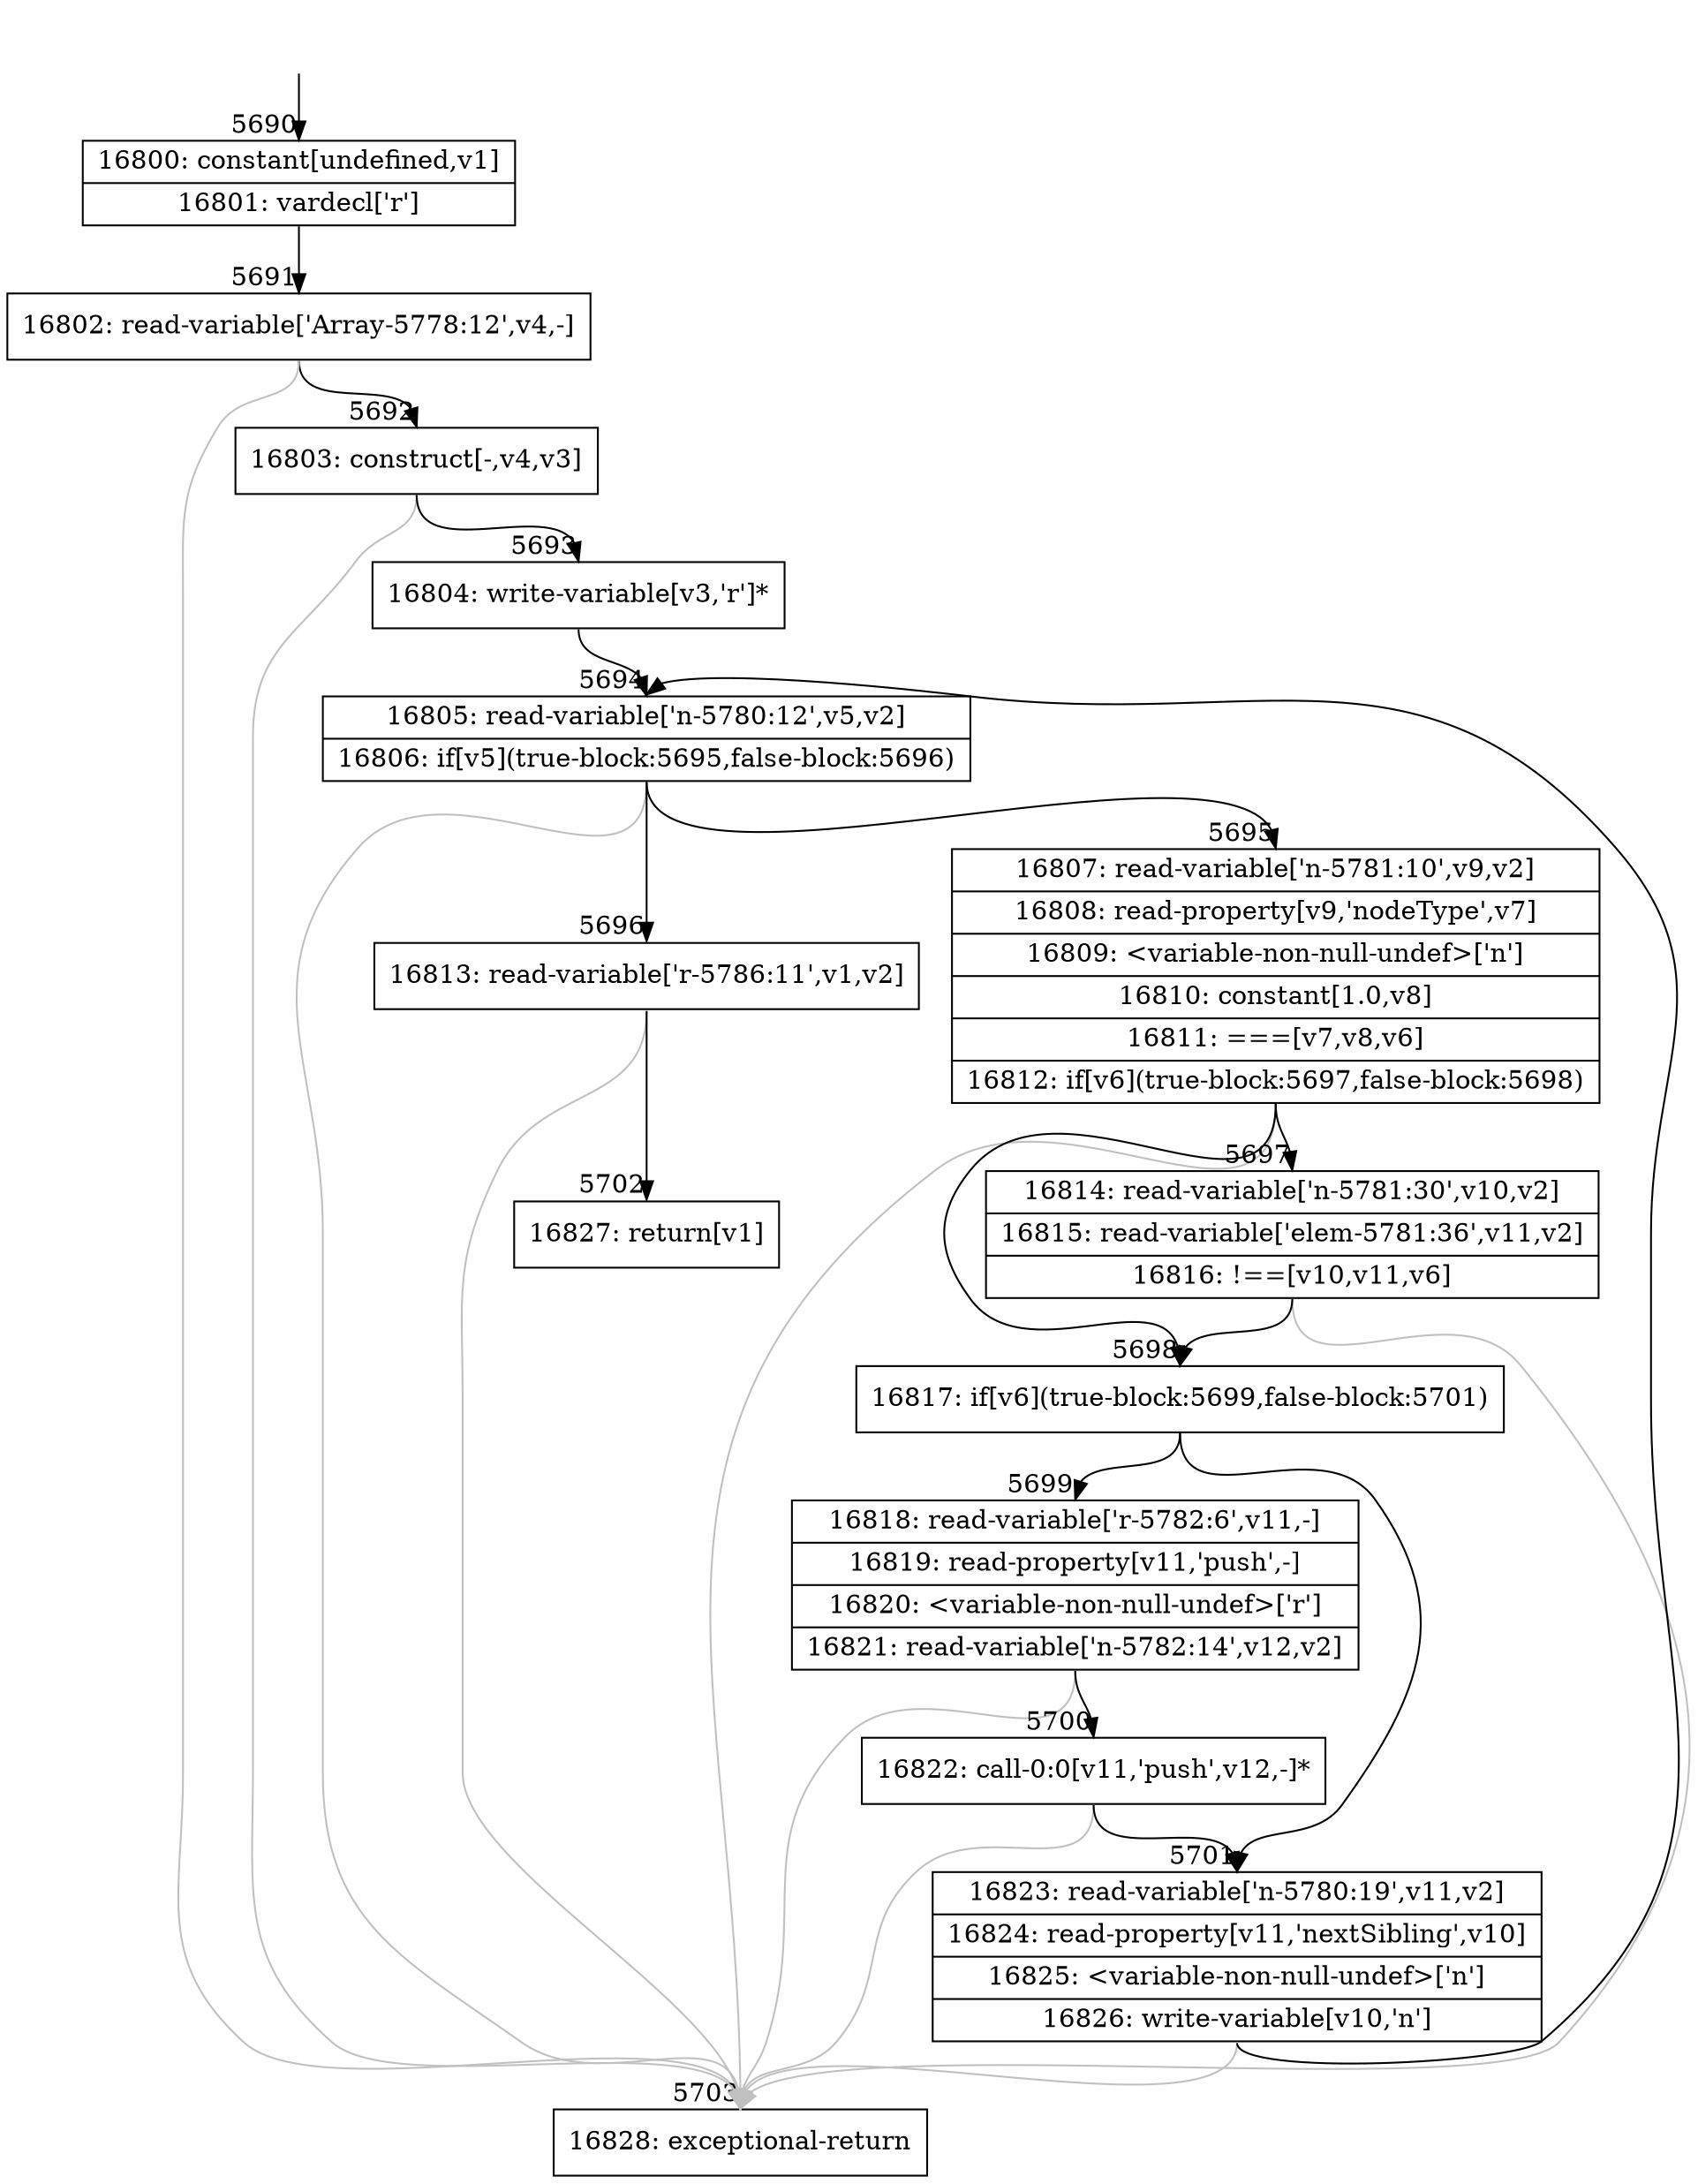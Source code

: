 digraph {
rankdir="TD"
BB_entry366[shape=none,label=""];
BB_entry366 -> BB5690 [tailport=s, headport=n, headlabel="    5690"]
BB5690 [shape=record label="{16800: constant[undefined,v1]|16801: vardecl['r']}" ] 
BB5690 -> BB5691 [tailport=s, headport=n, headlabel="      5691"]
BB5691 [shape=record label="{16802: read-variable['Array-5778:12',v4,-]}" ] 
BB5691 -> BB5692 [tailport=s, headport=n, headlabel="      5692"]
BB5691 -> BB5703 [tailport=s, headport=n, color=gray, headlabel="      5703"]
BB5692 [shape=record label="{16803: construct[-,v4,v3]}" ] 
BB5692 -> BB5693 [tailport=s, headport=n, headlabel="      5693"]
BB5692 -> BB5703 [tailport=s, headport=n, color=gray]
BB5693 [shape=record label="{16804: write-variable[v3,'r']*}" ] 
BB5693 -> BB5694 [tailport=s, headport=n, headlabel="      5694"]
BB5694 [shape=record label="{16805: read-variable['n-5780:12',v5,v2]|16806: if[v5](true-block:5695,false-block:5696)}" ] 
BB5694 -> BB5695 [tailport=s, headport=n, headlabel="      5695"]
BB5694 -> BB5696 [tailport=s, headport=n, headlabel="      5696"]
BB5694 -> BB5703 [tailport=s, headport=n, color=gray]
BB5695 [shape=record label="{16807: read-variable['n-5781:10',v9,v2]|16808: read-property[v9,'nodeType',v7]|16809: \<variable-non-null-undef\>['n']|16810: constant[1.0,v8]|16811: ===[v7,v8,v6]|16812: if[v6](true-block:5697,false-block:5698)}" ] 
BB5695 -> BB5698 [tailport=s, headport=n, headlabel="      5698"]
BB5695 -> BB5697 [tailport=s, headport=n, headlabel="      5697"]
BB5695 -> BB5703 [tailport=s, headport=n, color=gray]
BB5696 [shape=record label="{16813: read-variable['r-5786:11',v1,v2]}" ] 
BB5696 -> BB5702 [tailport=s, headport=n, headlabel="      5702"]
BB5696 -> BB5703 [tailport=s, headport=n, color=gray]
BB5697 [shape=record label="{16814: read-variable['n-5781:30',v10,v2]|16815: read-variable['elem-5781:36',v11,v2]|16816: !==[v10,v11,v6]}" ] 
BB5697 -> BB5698 [tailport=s, headport=n]
BB5697 -> BB5703 [tailport=s, headport=n, color=gray]
BB5698 [shape=record label="{16817: if[v6](true-block:5699,false-block:5701)}" ] 
BB5698 -> BB5699 [tailport=s, headport=n, headlabel="      5699"]
BB5698 -> BB5701 [tailport=s, headport=n, headlabel="      5701"]
BB5699 [shape=record label="{16818: read-variable['r-5782:6',v11,-]|16819: read-property[v11,'push',-]|16820: \<variable-non-null-undef\>['r']|16821: read-variable['n-5782:14',v12,v2]}" ] 
BB5699 -> BB5700 [tailport=s, headport=n, headlabel="      5700"]
BB5699 -> BB5703 [tailport=s, headport=n, color=gray]
BB5700 [shape=record label="{16822: call-0:0[v11,'push',v12,-]*}" ] 
BB5700 -> BB5701 [tailport=s, headport=n]
BB5700 -> BB5703 [tailport=s, headport=n, color=gray]
BB5701 [shape=record label="{16823: read-variable['n-5780:19',v11,v2]|16824: read-property[v11,'nextSibling',v10]|16825: \<variable-non-null-undef\>['n']|16826: write-variable[v10,'n']}" ] 
BB5701 -> BB5694 [tailport=s, headport=n]
BB5701 -> BB5703 [tailport=s, headport=n, color=gray]
BB5702 [shape=record label="{16827: return[v1]}" ] 
BB5703 [shape=record label="{16828: exceptional-return}" ] 
}
